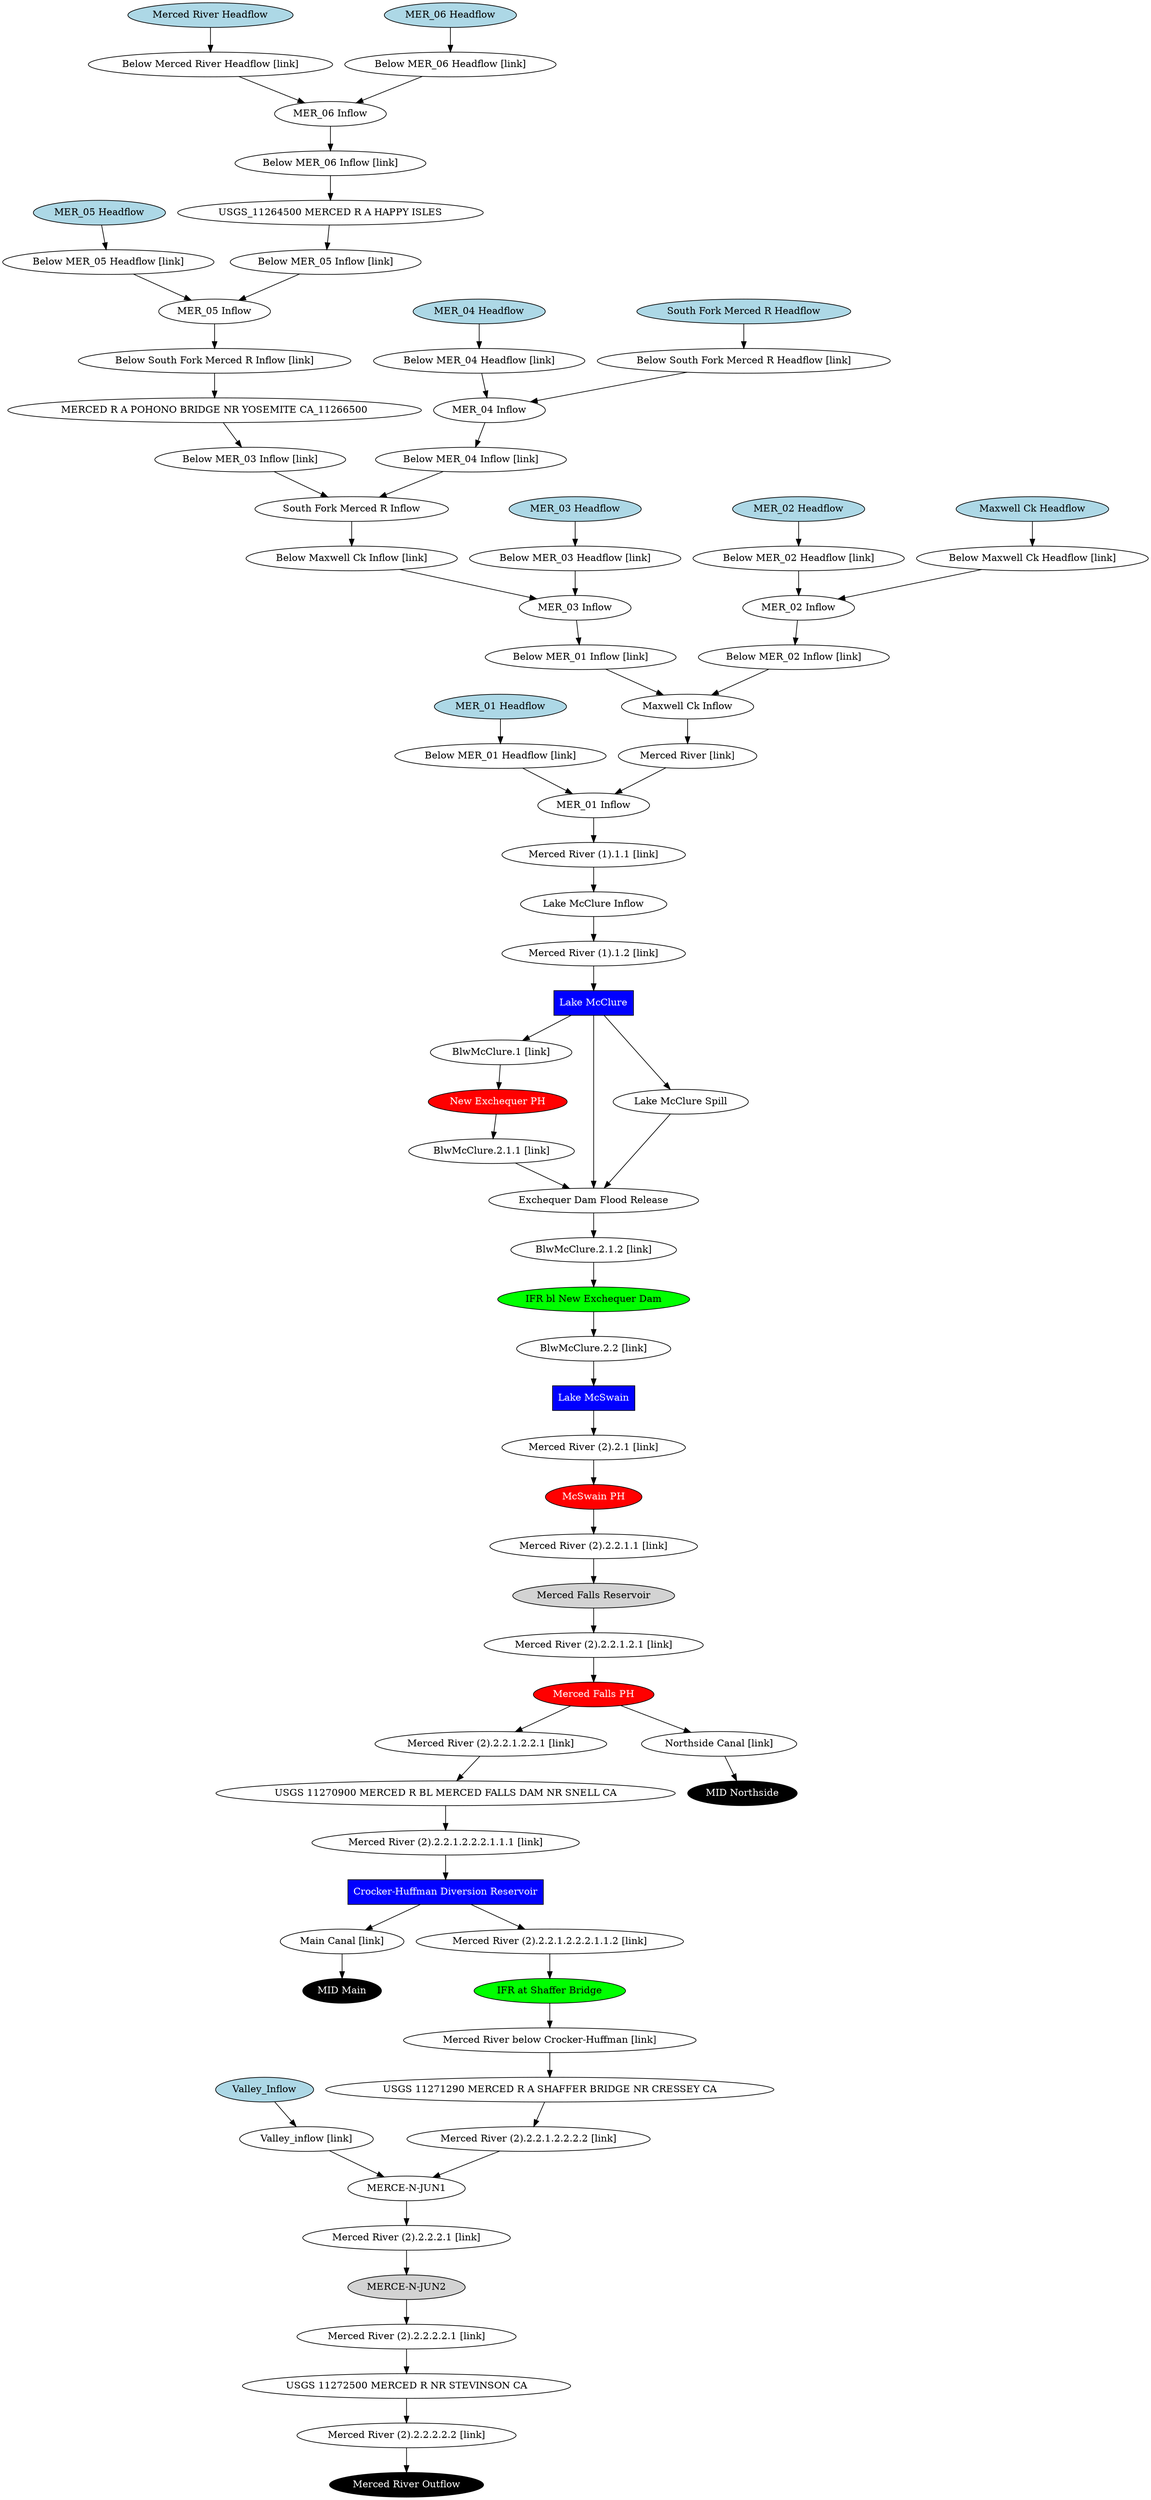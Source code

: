 // merced
digraph merced {
	"Below Maxwell Ck Headflow [link]" [fillcolor=white fontcolor=black shape=oval style=filled]
	"Below Maxwell Ck Inflow [link]" [fillcolor=white fontcolor=black shape=oval style=filled]
	"Below Merced River Headflow [link]" [fillcolor=white fontcolor=black shape=oval style=filled]
	"Below MER_01 Headflow [link]" [fillcolor=white fontcolor=black shape=oval style=filled]
	"Below MER_01 Inflow [link]" [fillcolor=white fontcolor=black shape=oval style=filled]
	"Below MER_02 Headflow [link]" [fillcolor=white fontcolor=black shape=oval style=filled]
	"Below MER_02 Inflow [link]" [fillcolor=white fontcolor=black shape=oval style=filled]
	"Below MER_03 Headflow [link]" [fillcolor=white fontcolor=black shape=oval style=filled]
	"Below MER_03 Inflow [link]" [fillcolor=white fontcolor=black shape=oval style=filled]
	"Below MER_04 Headflow [link]" [fillcolor=white fontcolor=black shape=oval style=filled]
	"Below MER_04 Inflow [link]" [fillcolor=white fontcolor=black shape=oval style=filled]
	"Below MER_05 Headflow [link]" [fillcolor=white fontcolor=black shape=oval style=filled]
	"Below MER_05 Inflow [link]" [fillcolor=white fontcolor=black shape=oval style=filled]
	"Below MER_06 Headflow [link]" [fillcolor=white fontcolor=black shape=oval style=filled]
	"Below MER_06 Inflow [link]" [fillcolor=white fontcolor=black shape=oval style=filled]
	"Below South Fork Merced R Headflow [link]" [fillcolor=white fontcolor=black shape=oval style=filled]
	"Below South Fork Merced R Inflow [link]" [fillcolor=white fontcolor=black shape=oval style=filled]
	"BlwMcClure.1 [link]" [fillcolor=white fontcolor=black shape=oval style=filled]
	"BlwMcClure.2.1.1 [link]" [fillcolor=white fontcolor=black shape=oval style=filled]
	"BlwMcClure.2.1.2 [link]" [fillcolor=white fontcolor=black shape=oval style=filled]
	"BlwMcClure.2.2 [link]" [fillcolor=white fontcolor=black shape=oval style=filled]
	"Main Canal [link]" [fillcolor=white fontcolor=black shape=oval style=filled]
	"Merced River [link]" [fillcolor=white fontcolor=black shape=oval style=filled]
	"Merced River (1).1.1 [link]" [fillcolor=white fontcolor=black shape=oval style=filled]
	"Merced River (1).1.2 [link]" [fillcolor=white fontcolor=black shape=oval style=filled]
	"Merced River (2).2.1 [link]" [fillcolor=white fontcolor=black shape=oval style=filled]
	"Merced River (2).2.2.1.1 [link]" [fillcolor=white fontcolor=black shape=oval style=filled]
	"Merced River (2).2.2.1.2.1 [link]" [fillcolor=white fontcolor=black shape=oval style=filled]
	"Merced River (2).2.2.1.2.2.1 [link]" [fillcolor=white fontcolor=black shape=oval style=filled]
	"Merced River (2).2.2.1.2.2.2.1.1.1 [link]" [fillcolor=white fontcolor=black shape=oval style=filled]
	"Merced River (2).2.2.1.2.2.2.1.1.2 [link]" [fillcolor=white fontcolor=black shape=oval style=filled]
	"Merced River (2).2.2.1.2.2.2.2 [link]" [fillcolor=white fontcolor=black shape=oval style=filled]
	"Merced River (2).2.2.2.1 [link]" [fillcolor=white fontcolor=black shape=oval style=filled]
	"Merced River (2).2.2.2.2.1 [link]" [fillcolor=white fontcolor=black shape=oval style=filled]
	"Merced River (2).2.2.2.2.2 [link]" [fillcolor=white fontcolor=black shape=oval style=filled]
	"Merced River below Crocker-Huffman [link]" [fillcolor=white fontcolor=black shape=oval style=filled]
	"Northside Canal [link]" [fillcolor=white fontcolor=black shape=oval style=filled]
	"Valley_inflow [link]" [fillcolor=white fontcolor=black shape=oval style=filled]
	"Exchequer Dam Flood Release" [fillcolor=white fontcolor=black shape=oval style=filled]
	"USGS 11270900 MERCED R BL MERCED FALLS DAM NR SNELL CA" [fillcolor=white fontcolor=black shape=oval style=filled]
	"IFR bl New Exchequer Dam" [fillcolor=green fontcolor=black shape=oval style=filled]
	"Crocker-Huffman Diversion Reservoir" [fillcolor=blue fontcolor=white shape=rect style=filled]
	"Lake McClure" [fillcolor=blue fontcolor=white shape=rect style=filled]
	"Lake McClure Spill" [fillcolor=white fontcolor=black shape=oval style=filled]
	"Lake McClure Inflow" [fillcolor=white fontcolor=black shape=oval style=filled]
	"Lake McSwain" [fillcolor=blue fontcolor=white shape=rect style=filled]
	"Maxwell Ck Headflow" [fillcolor=lightblue fontcolor=black shape=oval style=filled]
	"Maxwell Ck Inflow" [fillcolor=white fontcolor=black shape=oval style=filled]
	"McSwain PH" [fillcolor=red fontcolor=white shape=oval style=filled]
	"MERCE-N-JUN1" [fillcolor=white fontcolor=black shape=oval style=filled]
	"MERCE-N-JUN2" [fillcolor=lightgrey fontcolor=black shape=oval style=filled]
	"Merced Falls PH" [fillcolor=red fontcolor=white shape=oval style=filled]
	"Merced Falls Reservoir" [fillcolor=lightgrey fontcolor=black shape=oval style=filled]
	"MERCED R A POHONO BRIDGE NR YOSEMITE CA_11266500" [fillcolor=white fontcolor=black shape=oval style=filled]
	"IFR at Shaffer Bridge" [fillcolor=green fontcolor=black shape=oval style=filled]
	"Merced River Headflow" [fillcolor=lightblue fontcolor=black shape=oval style=filled]
	"Merced River Outflow" [fillcolor=black fontcolor=white shape=oval style=filled]
	"MER_01 Headflow" [fillcolor=lightblue fontcolor=black shape=oval style=filled]
	"MER_01 Inflow" [fillcolor=white fontcolor=black shape=oval style=filled]
	"MER_02 Headflow" [fillcolor=lightblue fontcolor=black shape=oval style=filled]
	"MER_02 Inflow" [fillcolor=white fontcolor=black shape=oval style=filled]
	"MER_03 Headflow" [fillcolor=lightblue fontcolor=black shape=oval style=filled]
	"MER_03 Inflow" [fillcolor=white fontcolor=black shape=oval style=filled]
	"MER_04 Headflow" [fillcolor=lightblue fontcolor=black shape=oval style=filled]
	"MER_04 Inflow" [fillcolor=white fontcolor=black shape=oval style=filled]
	"MER_05 Headflow" [fillcolor=lightblue fontcolor=black shape=oval style=filled]
	"MER_05 Inflow" [fillcolor=white fontcolor=black shape=oval style=filled]
	"MER_06 Headflow" [fillcolor=lightblue fontcolor=black shape=oval style=filled]
	"MER_06 Inflow" [fillcolor=white fontcolor=black shape=oval style=filled]
	"MID Main" [fillcolor=black fontcolor=white shape=oval style=filled]
	"MID Northside" [fillcolor=black fontcolor=white shape=oval style=filled]
	"USGS 11271290 MERCED R A SHAFFER BRIDGE NR CRESSEY CA" [fillcolor=white fontcolor=black shape=oval style=filled]
	"USGS 11272500 MERCED R NR STEVINSON CA" [fillcolor=white fontcolor=black shape=oval style=filled]
	"New Exchequer PH" [fillcolor=red fontcolor=white shape=oval style=filled]
	"South Fork Merced R Headflow" [fillcolor=lightblue fontcolor=black shape=oval style=filled]
	"South Fork Merced R Inflow" [fillcolor=white fontcolor=black shape=oval style=filled]
	"USGS_11264500 MERCED R A HAPPY ISLES" [fillcolor=white fontcolor=black shape=oval style=filled]
	Valley_Inflow [fillcolor=lightblue fontcolor=black shape=oval style=filled]
	"Maxwell Ck Headflow" -> "Below Maxwell Ck Headflow [link]"
	"Below Maxwell Ck Headflow [link]" -> "MER_02 Inflow"
	"South Fork Merced R Inflow" -> "Below Maxwell Ck Inflow [link]"
	"Below Maxwell Ck Inflow [link]" -> "MER_03 Inflow"
	"Merced River Headflow" -> "Below Merced River Headflow [link]"
	"Below Merced River Headflow [link]" -> "MER_06 Inflow"
	"MER_01 Headflow" -> "Below MER_01 Headflow [link]"
	"Below MER_01 Headflow [link]" -> "MER_01 Inflow"
	"MER_03 Inflow" -> "Below MER_01 Inflow [link]"
	"Below MER_01 Inflow [link]" -> "Maxwell Ck Inflow"
	"MER_02 Headflow" -> "Below MER_02 Headflow [link]"
	"Below MER_02 Headflow [link]" -> "MER_02 Inflow"
	"MER_02 Inflow" -> "Below MER_02 Inflow [link]"
	"Below MER_02 Inflow [link]" -> "Maxwell Ck Inflow"
	"MER_03 Headflow" -> "Below MER_03 Headflow [link]"
	"Below MER_03 Headflow [link]" -> "MER_03 Inflow"
	"MERCED R A POHONO BRIDGE NR YOSEMITE CA_11266500" -> "Below MER_03 Inflow [link]"
	"Below MER_03 Inflow [link]" -> "South Fork Merced R Inflow"
	"MER_04 Headflow" -> "Below MER_04 Headflow [link]"
	"Below MER_04 Headflow [link]" -> "MER_04 Inflow"
	"MER_04 Inflow" -> "Below MER_04 Inflow [link]"
	"Below MER_04 Inflow [link]" -> "South Fork Merced R Inflow"
	"MER_05 Headflow" -> "Below MER_05 Headflow [link]"
	"Below MER_05 Headflow [link]" -> "MER_05 Inflow"
	"USGS_11264500 MERCED R A HAPPY ISLES" -> "Below MER_05 Inflow [link]"
	"Below MER_05 Inflow [link]" -> "MER_05 Inflow"
	"MER_06 Headflow" -> "Below MER_06 Headflow [link]"
	"Below MER_06 Headflow [link]" -> "MER_06 Inflow"
	"MER_06 Inflow" -> "Below MER_06 Inflow [link]"
	"Below MER_06 Inflow [link]" -> "USGS_11264500 MERCED R A HAPPY ISLES"
	"South Fork Merced R Headflow" -> "Below South Fork Merced R Headflow [link]"
	"Below South Fork Merced R Headflow [link]" -> "MER_04 Inflow"
	"MER_05 Inflow" -> "Below South Fork Merced R Inflow [link]"
	"Below South Fork Merced R Inflow [link]" -> "MERCED R A POHONO BRIDGE NR YOSEMITE CA_11266500"
	"Lake McClure" -> "BlwMcClure.1 [link]"
	"BlwMcClure.1 [link]" -> "New Exchequer PH"
	"Lake McClure" -> "Lake McClure Spill"
	"New Exchequer PH" -> "BlwMcClure.2.1.1 [link]"
	"BlwMcClure.2.1.1 [link]" -> "Exchequer Dam Flood Release"
	"Lake McClure Spill" -> "Exchequer Dam Flood Release"
	"Lake McClure" -> "Exchequer Dam Flood Release"
	"Exchequer Dam Flood Release" -> "BlwMcClure.2.1.2 [link]"
	"BlwMcClure.2.1.2 [link]" -> "IFR bl New Exchequer Dam"
	"IFR bl New Exchequer Dam" -> "BlwMcClure.2.2 [link]"
	"BlwMcClure.2.2 [link]" -> "Lake McSwain"
	"Crocker-Huffman Diversion Reservoir" -> "Main Canal [link]"
	"Main Canal [link]" -> "MID Main"
	"Maxwell Ck Inflow" -> "Merced River [link]"
	"Merced River [link]" -> "MER_01 Inflow"
	"MER_01 Inflow" -> "Merced River (1).1.1 [link]"
	"Merced River (1).1.1 [link]" -> "Lake McClure Inflow"
	"Lake McClure Inflow" -> "Merced River (1).1.2 [link]"
	"Merced River (1).1.2 [link]" -> "Lake McClure"
	"Lake McSwain" -> "Merced River (2).2.1 [link]"
	"Merced River (2).2.1 [link]" -> "McSwain PH"
	"McSwain PH" -> "Merced River (2).2.2.1.1 [link]"
	"Merced River (2).2.2.1.1 [link]" -> "Merced Falls Reservoir"
	"Merced Falls Reservoir" -> "Merced River (2).2.2.1.2.1 [link]"
	"Merced River (2).2.2.1.2.1 [link]" -> "Merced Falls PH"
	"Merced Falls PH" -> "Merced River (2).2.2.1.2.2.1 [link]"
	"Merced River (2).2.2.1.2.2.1 [link]" -> "USGS 11270900 MERCED R BL MERCED FALLS DAM NR SNELL CA"
	"USGS 11270900 MERCED R BL MERCED FALLS DAM NR SNELL CA" -> "Merced River (2).2.2.1.2.2.2.1.1.1 [link]"
	"Merced River (2).2.2.1.2.2.2.1.1.1 [link]" -> "Crocker-Huffman Diversion Reservoir"
	"Crocker-Huffman Diversion Reservoir" -> "Merced River (2).2.2.1.2.2.2.1.1.2 [link]"
	"Merced River (2).2.2.1.2.2.2.1.1.2 [link]" -> "IFR at Shaffer Bridge"
	"USGS 11271290 MERCED R A SHAFFER BRIDGE NR CRESSEY CA" -> "Merced River (2).2.2.1.2.2.2.2 [link]"
	"Merced River (2).2.2.1.2.2.2.2 [link]" -> "MERCE-N-JUN1"
	"MERCE-N-JUN1" -> "Merced River (2).2.2.2.1 [link]"
	"Merced River (2).2.2.2.1 [link]" -> "MERCE-N-JUN2"
	"MERCE-N-JUN2" -> "Merced River (2).2.2.2.2.1 [link]"
	"Merced River (2).2.2.2.2.1 [link]" -> "USGS 11272500 MERCED R NR STEVINSON CA"
	"USGS 11272500 MERCED R NR STEVINSON CA" -> "Merced River (2).2.2.2.2.2 [link]"
	"Merced River (2).2.2.2.2.2 [link]" -> "Merced River Outflow"
	"IFR at Shaffer Bridge" -> "Merced River below Crocker-Huffman [link]"
	"Merced River below Crocker-Huffman [link]" -> "USGS 11271290 MERCED R A SHAFFER BRIDGE NR CRESSEY CA"
	"Merced Falls PH" -> "Northside Canal [link]"
	"Northside Canal [link]" -> "MID Northside"
	Valley_Inflow -> "Valley_inflow [link]"
	"Valley_inflow [link]" -> "MERCE-N-JUN1"
}
